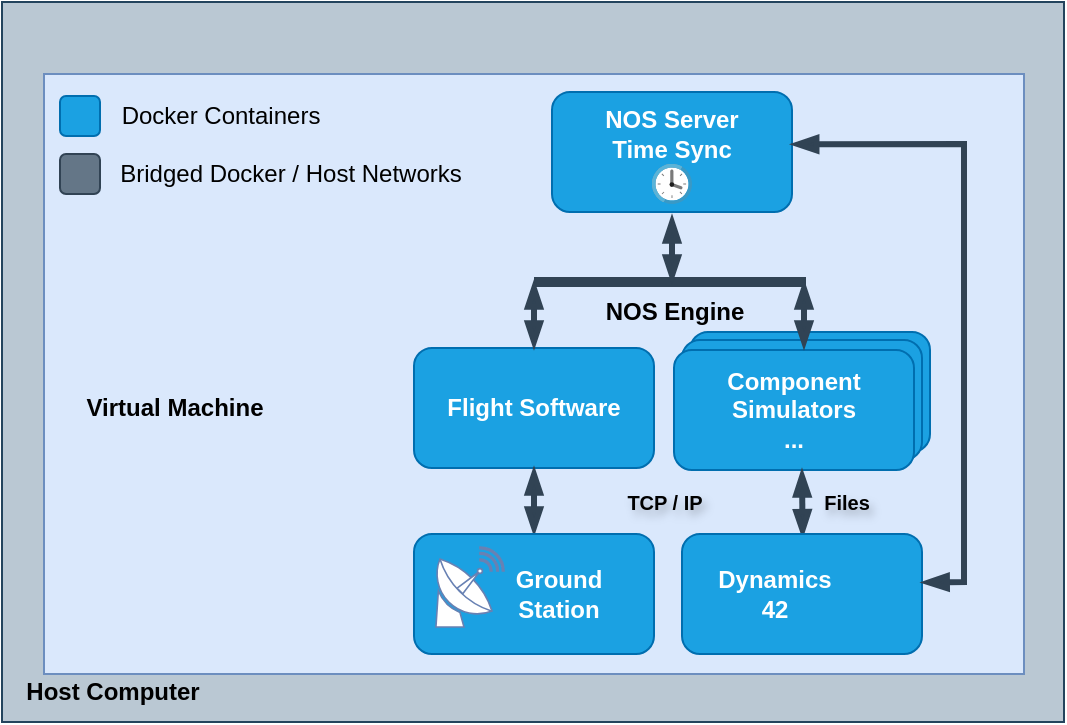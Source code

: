 <mxfile version="26.0.11">
  <diagram name="Page-1" id="ea3BYg5kkZz85_nxFFSd">
    <mxGraphModel dx="466" dy="790" grid="1" gridSize="10" guides="1" tooltips="1" connect="1" arrows="1" fold="1" page="1" pageScale="1" pageWidth="850" pageHeight="1100" math="0" shadow="0">
      <root>
        <mxCell id="0" />
        <mxCell id="1" parent="0" />
        <mxCell id="6qJ5hBOuBCIxMAqUF8FC-1" value="" style="rounded=0;whiteSpace=wrap;html=1;fillColor=#bac8d3;strokeColor=#23445d;" vertex="1" parent="1">
          <mxGeometry x="89" y="320" width="531" height="360" as="geometry" />
        </mxCell>
        <mxCell id="6qJ5hBOuBCIxMAqUF8FC-2" value="" style="rounded=0;whiteSpace=wrap;html=1;fillColor=#dae8fc;strokeColor=#6c8ebf;" vertex="1" parent="1">
          <mxGeometry x="110" y="356" width="490" height="300" as="geometry" />
        </mxCell>
        <mxCell id="6qJ5hBOuBCIxMAqUF8FC-3" value="Flight Software" style="rounded=1;whiteSpace=wrap;html=1;fillColor=#1ba1e2;strokeColor=#006EAF;fontStyle=1;fontColor=#ffffff;" vertex="1" parent="1">
          <mxGeometry x="295" y="493" width="120" height="60" as="geometry" />
        </mxCell>
        <mxCell id="6qJ5hBOuBCIxMAqUF8FC-4" value="NOS Server&lt;br&gt;Time Sync" style="rounded=1;whiteSpace=wrap;html=1;fillColor=#1ba1e2;strokeColor=#006EAF;fontStyle=1;fontColor=#ffffff;spacingBottom=18;" vertex="1" parent="1">
          <mxGeometry x="364" y="365" width="120" height="60" as="geometry" />
        </mxCell>
        <mxCell id="6qJ5hBOuBCIxMAqUF8FC-5" value="" style="endArrow=none;html=1;rounded=0;fillColor=#647687;strokeColor=#314354;strokeWidth=5;" edge="1" parent="1">
          <mxGeometry width="50" height="50" relative="1" as="geometry">
            <mxPoint x="355" y="460" as="sourcePoint" />
            <mxPoint x="491" y="460" as="targetPoint" />
            <Array as="points" />
          </mxGeometry>
        </mxCell>
        <mxCell id="6qJ5hBOuBCIxMAqUF8FC-6" value="" style="endArrow=blockThin;startArrow=blockThin;html=1;rounded=0;exitX=0.5;exitY=0;exitDx=0;exitDy=0;fillColor=#647687;strokeColor=#314354;strokeWidth=3;startFill=1;endFill=1;entryX=0.5;entryY=1;entryDx=0;entryDy=0;" edge="1" parent="1" source="6qJ5hBOuBCIxMAqUF8FC-24" target="6qJ5hBOuBCIxMAqUF8FC-3">
          <mxGeometry width="50" height="50" relative="1" as="geometry">
            <mxPoint x="240" y="523" as="sourcePoint" />
            <mxPoint x="350" y="450" as="targetPoint" />
          </mxGeometry>
        </mxCell>
        <mxCell id="6qJ5hBOuBCIxMAqUF8FC-7" value="" style="endArrow=blockThin;startArrow=blockThin;html=1;rounded=0;exitX=0.5;exitY=0;exitDx=0;exitDy=0;fillColor=#647687;strokeColor=#314354;strokeWidth=3;startFill=1;endFill=1;" edge="1" parent="1" source="6qJ5hBOuBCIxMAqUF8FC-3">
          <mxGeometry width="50" height="50" relative="1" as="geometry">
            <mxPoint x="265" y="533" as="sourcePoint" />
            <mxPoint x="355" y="460" as="targetPoint" />
          </mxGeometry>
        </mxCell>
        <mxCell id="6qJ5hBOuBCIxMAqUF8FC-8" value="" style="endArrow=blockThin;startArrow=blockThin;html=1;rounded=0;exitX=0.5;exitY=0;exitDx=0;exitDy=0;fillColor=#647687;strokeColor=#314354;strokeWidth=3;startFill=1;endFill=1;" edge="1" parent="1">
          <mxGeometry width="50" height="50" relative="1" as="geometry">
            <mxPoint x="424" y="460" as="sourcePoint" />
            <mxPoint x="424" y="427" as="targetPoint" />
          </mxGeometry>
        </mxCell>
        <mxCell id="6qJ5hBOuBCIxMAqUF8FC-9" value="&lt;b&gt;&lt;font&gt;TCP / IP&lt;/font&gt;&lt;/b&gt;" style="text;html=1;align=center;verticalAlign=middle;resizable=0;points=[];autosize=1;strokeColor=none;fillColor=none;fontSize=10;fontColor=#000000;textShadow=1;" vertex="1" parent="1">
          <mxGeometry x="390" y="555" width="60" height="30" as="geometry" />
        </mxCell>
        <mxCell id="6qJ5hBOuBCIxMAqUF8FC-10" value="&lt;b&gt;Virtual Machine&lt;/b&gt;" style="text;html=1;align=center;verticalAlign=middle;resizable=0;points=[];autosize=1;strokeColor=none;fillColor=none;" vertex="1" parent="1">
          <mxGeometry x="120" y="508" width="110" height="30" as="geometry" />
        </mxCell>
        <mxCell id="6qJ5hBOuBCIxMAqUF8FC-11" value="&lt;b&gt;NOS Engine&lt;/b&gt;" style="text;html=1;align=center;verticalAlign=middle;resizable=0;points=[];autosize=1;strokeColor=none;fillColor=none;" vertex="1" parent="1">
          <mxGeometry x="380" y="460" width="90" height="30" as="geometry" />
        </mxCell>
        <mxCell id="6qJ5hBOuBCIxMAqUF8FC-12" value="&lt;b&gt;Host Computer&lt;/b&gt;" style="text;html=1;align=center;verticalAlign=middle;resizable=0;points=[];autosize=1;strokeColor=none;fillColor=none;" vertex="1" parent="1">
          <mxGeometry x="89" y="650" width="110" height="30" as="geometry" />
        </mxCell>
        <mxCell id="6qJ5hBOuBCIxMAqUF8FC-13" value="" style="rounded=1;whiteSpace=wrap;html=1;fillColor=#1ba1e2;fontColor=#ffffff;strokeColor=#006EAF;" vertex="1" parent="1">
          <mxGeometry x="118" y="367" width="20" height="20" as="geometry" />
        </mxCell>
        <mxCell id="6qJ5hBOuBCIxMAqUF8FC-14" value="Docker Containers" style="text;html=1;align=center;verticalAlign=middle;resizable=0;points=[];autosize=1;strokeColor=none;fillColor=none;" vertex="1" parent="1">
          <mxGeometry x="138" y="362" width="120" height="30" as="geometry" />
        </mxCell>
        <mxCell id="6qJ5hBOuBCIxMAqUF8FC-15" value="" style="rounded=1;whiteSpace=wrap;html=1;fillColor=#647687;fontColor=#ffffff;strokeColor=#314354;" vertex="1" parent="1">
          <mxGeometry x="118" y="396" width="20" height="20" as="geometry" />
        </mxCell>
        <mxCell id="6qJ5hBOuBCIxMAqUF8FC-16" value="Bridged Docker / Host Networks" style="text;html=1;align=center;verticalAlign=middle;resizable=0;points=[];autosize=1;strokeColor=none;fillColor=none;" vertex="1" parent="1">
          <mxGeometry x="138" y="391" width="190" height="30" as="geometry" />
        </mxCell>
        <mxCell id="6qJ5hBOuBCIxMAqUF8FC-17" value="" style="group" vertex="1" connectable="0" parent="1">
          <mxGeometry x="425" y="485" width="128" height="69" as="geometry" />
        </mxCell>
        <mxCell id="6qJ5hBOuBCIxMAqUF8FC-18" value="" style="rounded=1;whiteSpace=wrap;html=1;fillColor=#1ba1e2;strokeColor=#006EAF;fontStyle=1;fontColor=#ffffff;" vertex="1" parent="6qJ5hBOuBCIxMAqUF8FC-17">
          <mxGeometry x="8" width="120" height="60" as="geometry" />
        </mxCell>
        <mxCell id="6qJ5hBOuBCIxMAqUF8FC-19" value="" style="rounded=1;whiteSpace=wrap;html=1;fillColor=#1ba1e2;strokeColor=#006EAF;fontStyle=1;fontColor=#ffffff;" vertex="1" parent="6qJ5hBOuBCIxMAqUF8FC-17">
          <mxGeometry x="4" y="4" width="120" height="60" as="geometry" />
        </mxCell>
        <mxCell id="6qJ5hBOuBCIxMAqUF8FC-20" value="Component&lt;br&gt;Simulators&lt;br&gt;..." style="rounded=1;whiteSpace=wrap;html=1;fillColor=#1ba1e2;strokeColor=#006EAF;fontStyle=1;fontColor=#ffffff;" vertex="1" parent="6qJ5hBOuBCIxMAqUF8FC-17">
          <mxGeometry y="9" width="120" height="60" as="geometry" />
        </mxCell>
        <mxCell id="6qJ5hBOuBCIxMAqUF8FC-21" value="" style="endArrow=blockThin;startArrow=blockThin;html=1;rounded=0;fillColor=#647687;strokeColor=#314354;strokeWidth=3;startFill=1;endFill=1;exitX=0.5;exitY=1;exitDx=0;exitDy=0;entryX=0.469;entryY=0.021;entryDx=0;entryDy=0;entryPerimeter=0;" edge="1" parent="1">
          <mxGeometry width="50" height="50" relative="1" as="geometry">
            <mxPoint x="489" y="554" as="sourcePoint" />
            <mxPoint x="489.28" y="587.26" as="targetPoint" />
          </mxGeometry>
        </mxCell>
        <mxCell id="6qJ5hBOuBCIxMAqUF8FC-22" value="" style="endArrow=blockThin;startArrow=blockThin;html=1;rounded=0;exitX=0.5;exitY=0;exitDx=0;exitDy=0;fillColor=#647687;strokeColor=#314354;strokeWidth=3;startFill=1;endFill=1;" edge="1" parent="1">
          <mxGeometry width="50" height="50" relative="1" as="geometry">
            <mxPoint x="490" y="493" as="sourcePoint" />
            <mxPoint x="490" y="460" as="targetPoint" />
          </mxGeometry>
        </mxCell>
        <mxCell id="6qJ5hBOuBCIxMAqUF8FC-23" value="" style="group" vertex="1" connectable="0" parent="1">
          <mxGeometry x="295" y="586" width="120" height="60" as="geometry" />
        </mxCell>
        <mxCell id="6qJ5hBOuBCIxMAqUF8FC-24" value="Ground &lt;br&gt;Station" style="rounded=1;whiteSpace=wrap;html=1;fillColor=#1ba1e2;strokeColor=#006EAF;fontStyle=1;fontColor=#ffffff;align=center;spacingLeft=25;" vertex="1" parent="6qJ5hBOuBCIxMAqUF8FC-23">
          <mxGeometry width="120" height="60" as="geometry" />
        </mxCell>
        <mxCell id="6qJ5hBOuBCIxMAqUF8FC-25" value="" style="fontColor=#0066CC;verticalAlign=top;verticalLabelPosition=bottom;labelPosition=center;align=center;html=1;outlineConnect=0;fillColor=default;strokeColor=#6881B3;gradientColor=none;gradientDirection=north;strokeWidth=2;shape=mxgraph.networks.satellite_dish;" vertex="1" parent="6qJ5hBOuBCIxMAqUF8FC-23">
          <mxGeometry x="10" y="6.5" width="35" height="40" as="geometry" />
        </mxCell>
        <mxCell id="6qJ5hBOuBCIxMAqUF8FC-26" value="" style="group" vertex="1" connectable="0" parent="1">
          <mxGeometry x="429" y="586" width="120" height="60" as="geometry" />
        </mxCell>
        <mxCell id="6qJ5hBOuBCIxMAqUF8FC-27" value="Dynamics&lt;br&gt;42" style="rounded=1;whiteSpace=wrap;html=1;fillColor=#1ba1e2;strokeColor=#006EAF;fontStyle=1;fontColor=#ffffff;spacingRight=27;" vertex="1" parent="6qJ5hBOuBCIxMAqUF8FC-26">
          <mxGeometry width="120" height="60" as="geometry" />
        </mxCell>
        <mxCell id="6qJ5hBOuBCIxMAqUF8FC-28" value="" style="shape=image;html=1;verticalAlign=top;verticalLabelPosition=bottom;labelBackgroundColor=#ffffff;imageAspect=0;aspect=fixed;image=https://cdn2.iconfinder.com/data/icons/crystalproject/128x128/filesystems/Globe.png" vertex="1" parent="6qJ5hBOuBCIxMAqUF8FC-26">
          <mxGeometry x="76" y="12" width="40" height="40" as="geometry" />
        </mxCell>
        <mxCell id="6qJ5hBOuBCIxMAqUF8FC-29" value="&lt;b&gt;&lt;font&gt;Files&lt;/font&gt;&lt;/b&gt;" style="text;html=1;align=center;verticalAlign=middle;resizable=0;points=[];autosize=1;strokeColor=none;fillColor=none;fontSize=10;fontColor=#000000;textShadow=1;" vertex="1" parent="1">
          <mxGeometry x="486" y="555" width="50" height="30" as="geometry" />
        </mxCell>
        <mxCell id="6qJ5hBOuBCIxMAqUF8FC-30" value="" style="image;sketch=0;aspect=fixed;html=1;points=[];align=center;fontSize=12;image=img/lib/mscae/Clock.svg;" vertex="1" parent="1">
          <mxGeometry x="414" y="401" width="20" height="20" as="geometry" />
        </mxCell>
        <mxCell id="6qJ5hBOuBCIxMAqUF8FC-31" value="" style="endArrow=blockThin;startArrow=blockThin;html=1;rounded=0;fillColor=#647687;strokeColor=#314354;strokeWidth=3;startFill=1;endFill=1;entryX=0.999;entryY=0.436;entryDx=0;entryDy=0;entryPerimeter=0;exitX=1.001;exitY=0.403;exitDx=0;exitDy=0;exitPerimeter=0;" edge="1" parent="1" source="6qJ5hBOuBCIxMAqUF8FC-27" target="6qJ5hBOuBCIxMAqUF8FC-4">
          <mxGeometry width="50" height="50" relative="1" as="geometry">
            <mxPoint x="533" y="368.825" as="sourcePoint" />
            <mxPoint x="486" y="392.0" as="targetPoint" />
            <Array as="points">
              <mxPoint x="570" y="610" />
              <mxPoint x="570" y="391" />
            </Array>
          </mxGeometry>
        </mxCell>
      </root>
    </mxGraphModel>
  </diagram>
</mxfile>
